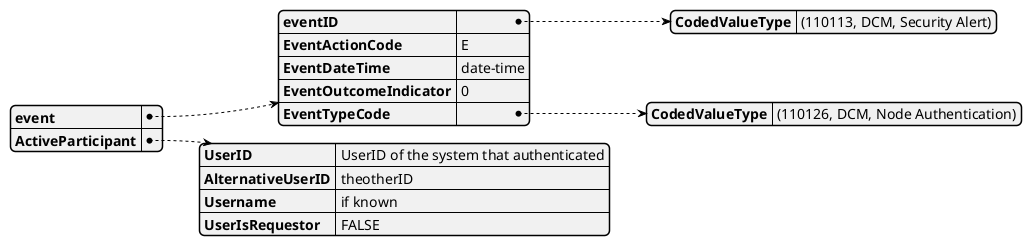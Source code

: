 
@startjson
{
	"event": {
	   "eventID" :
	       { "CodedValueType" : "(110113, DCM, Security Alert)"},
	   "EventActionCode": "E",
	   "EventDateTime" : "date-time",
	   "EventOutcomeIndicator": "0",
	   "EventTypeCode" : 
	   	{ "CodedValueType" : "(110126, DCM, Node Authentication)"}
	},
	"ActiveParticipant" : {
	   "UserID" : "UserID of the system that authenticated",
	   "AlternativeUserID" : "theotherID",
	   "Username" : "if known",
	   "UserIsRequestor" : "FALSE"
	   }
}
@endjson


	   
